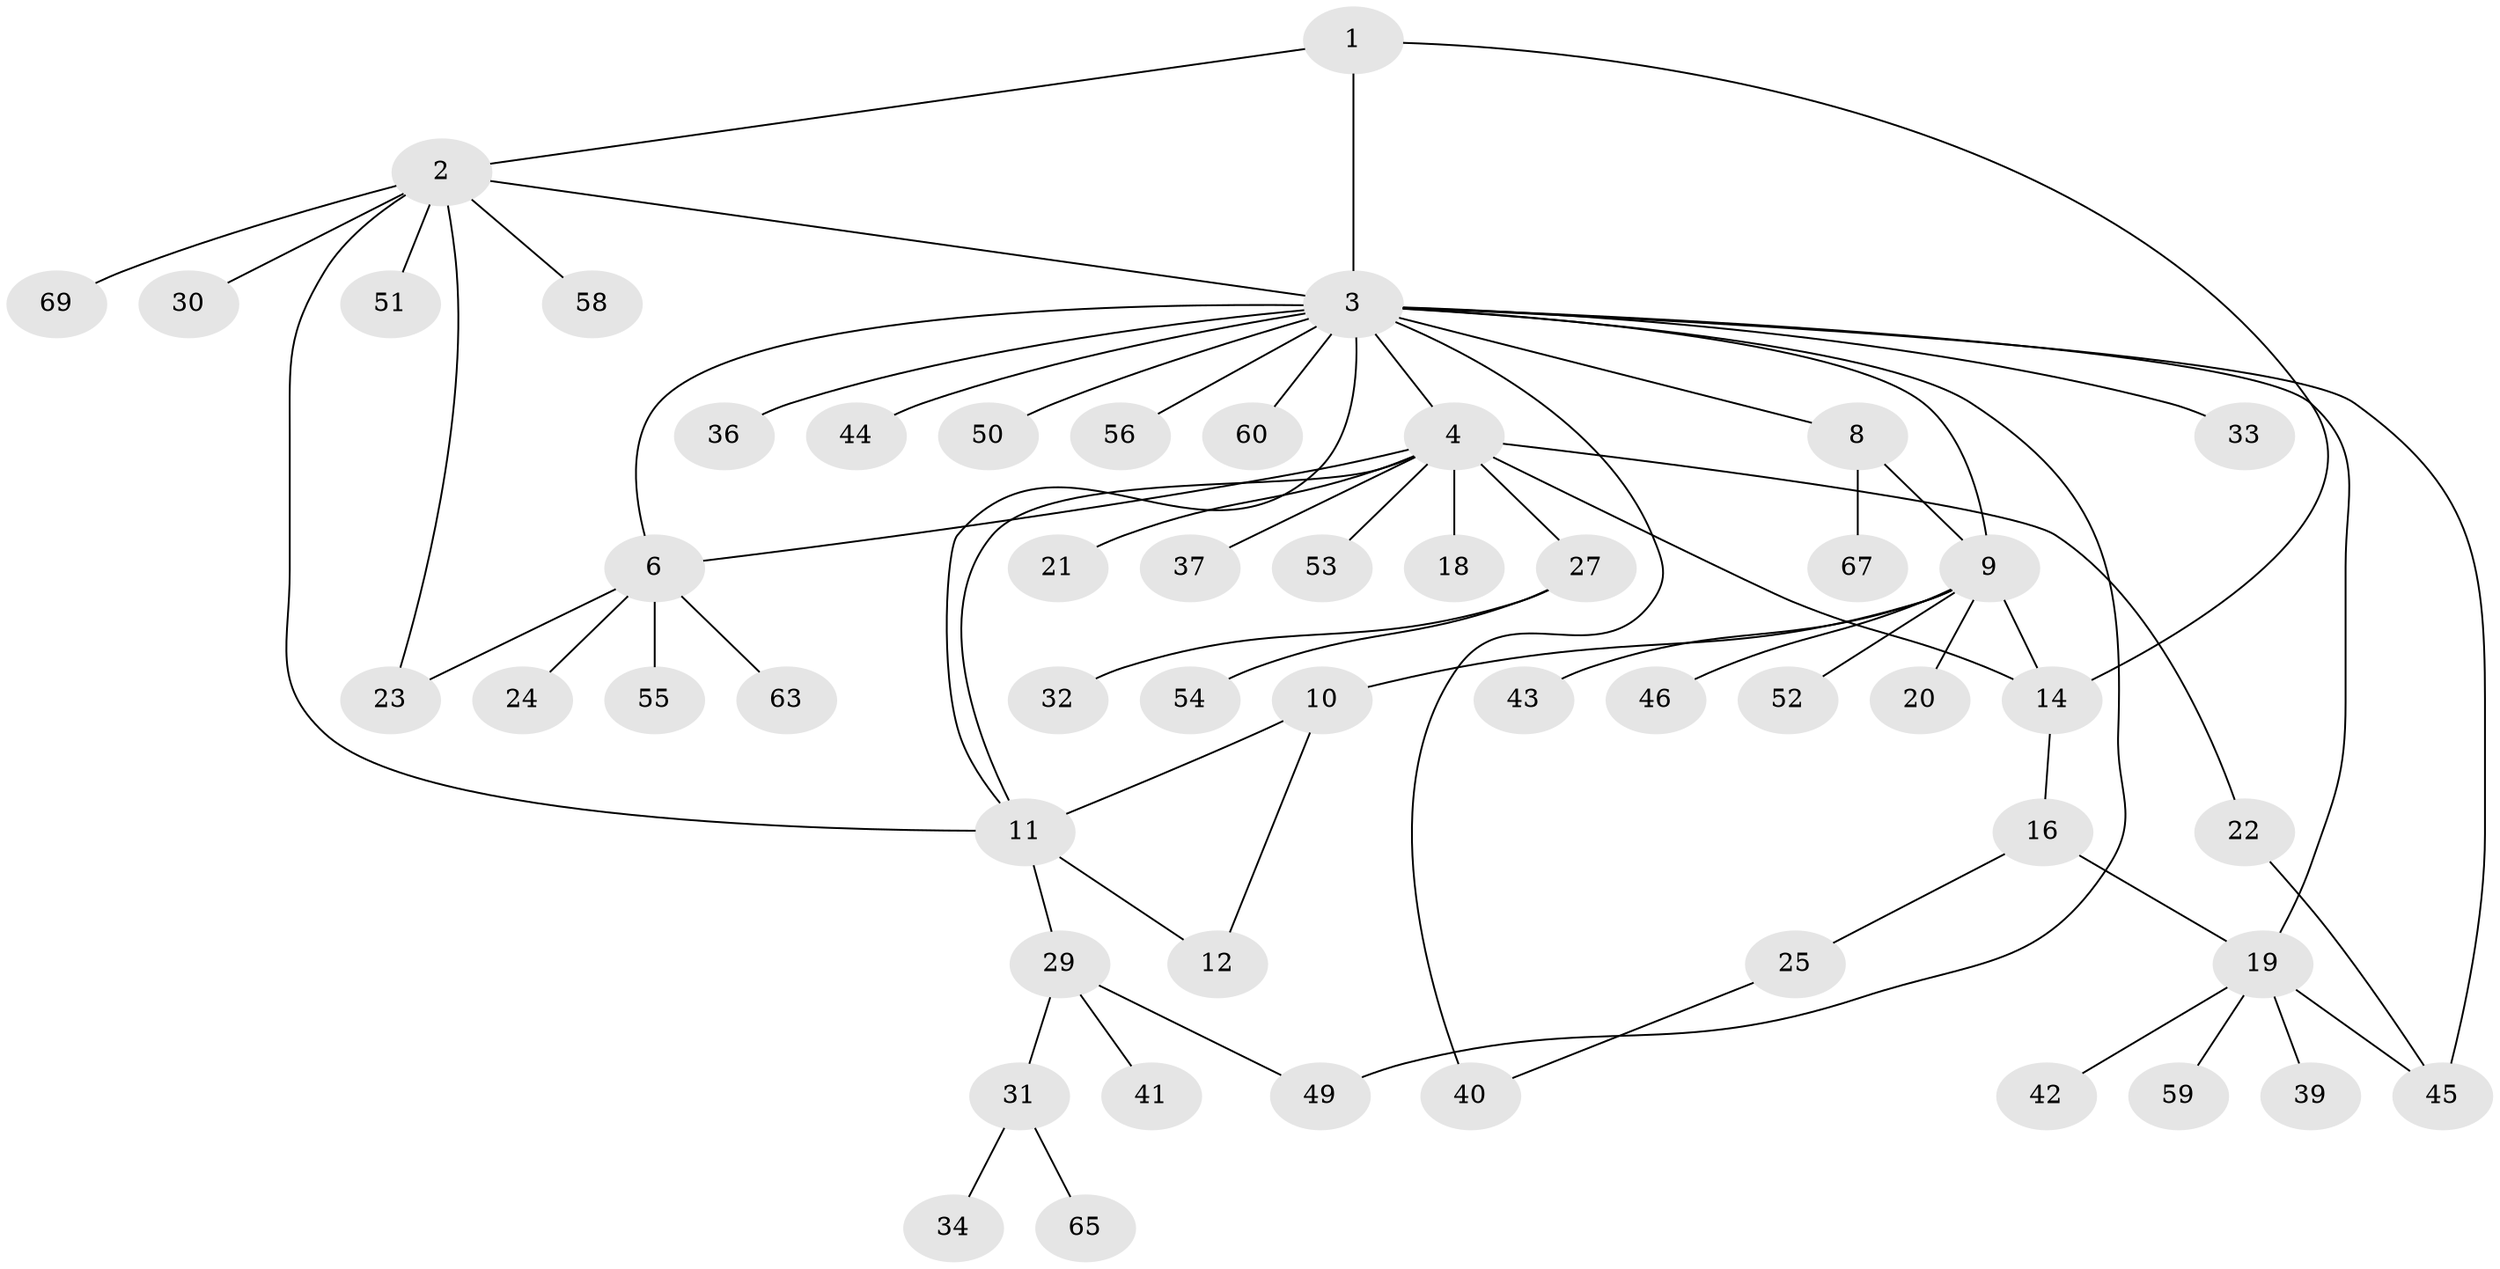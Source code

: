 // original degree distribution, {3: 0.09859154929577464, 8: 0.056338028169014086, 12: 0.014084507042253521, 5: 0.028169014084507043, 4: 0.056338028169014086, 7: 0.028169014084507043, 2: 0.2112676056338028, 6: 0.014084507042253521, 1: 0.49295774647887325}
// Generated by graph-tools (version 1.1) at 2025/11/02/27/25 16:11:34]
// undirected, 52 vertices, 66 edges
graph export_dot {
graph [start="1"]
  node [color=gray90,style=filled];
  1;
  2 [super="+68"];
  3 [super="+7"];
  4 [super="+5"];
  6 [super="+57"];
  8 [super="+70"];
  9 [super="+13"];
  10 [super="+71"];
  11 [super="+17"];
  12;
  14 [super="+15"];
  16;
  18;
  19 [super="+26"];
  20;
  21;
  22;
  23;
  24;
  25 [super="+62"];
  27 [super="+28"];
  29 [super="+35"];
  30;
  31 [super="+47"];
  32;
  33 [super="+38"];
  34;
  36 [super="+48"];
  37;
  39;
  40;
  41;
  42;
  43 [super="+66"];
  44;
  45 [super="+61"];
  46;
  49;
  50;
  51;
  52;
  53 [super="+64"];
  54;
  55;
  56;
  58;
  59;
  60;
  63;
  65;
  67;
  69;
  1 -- 2;
  1 -- 3;
  1 -- 14;
  2 -- 3;
  2 -- 11;
  2 -- 23;
  2 -- 30;
  2 -- 51;
  2 -- 58;
  2 -- 69;
  3 -- 19;
  3 -- 33;
  3 -- 44;
  3 -- 45;
  3 -- 49;
  3 -- 50 [weight=2];
  3 -- 56;
  3 -- 60;
  3 -- 36;
  3 -- 6;
  3 -- 8;
  3 -- 9;
  3 -- 40;
  3 -- 11;
  3 -- 4;
  4 -- 6 [weight=2];
  4 -- 21;
  4 -- 37;
  4 -- 14;
  4 -- 11;
  4 -- 18;
  4 -- 53;
  4 -- 22;
  4 -- 27;
  6 -- 23;
  6 -- 24;
  6 -- 55;
  6 -- 63;
  8 -- 9;
  8 -- 67;
  9 -- 43;
  9 -- 46;
  9 -- 20;
  9 -- 52;
  9 -- 10;
  9 -- 14 [weight=2];
  10 -- 11;
  10 -- 12;
  11 -- 12;
  11 -- 29;
  14 -- 16;
  16 -- 19;
  16 -- 25;
  19 -- 39;
  19 -- 42;
  19 -- 45;
  19 -- 59;
  22 -- 45;
  25 -- 40;
  27 -- 32;
  27 -- 54;
  29 -- 31;
  29 -- 41;
  29 -- 49;
  31 -- 34;
  31 -- 65;
}
